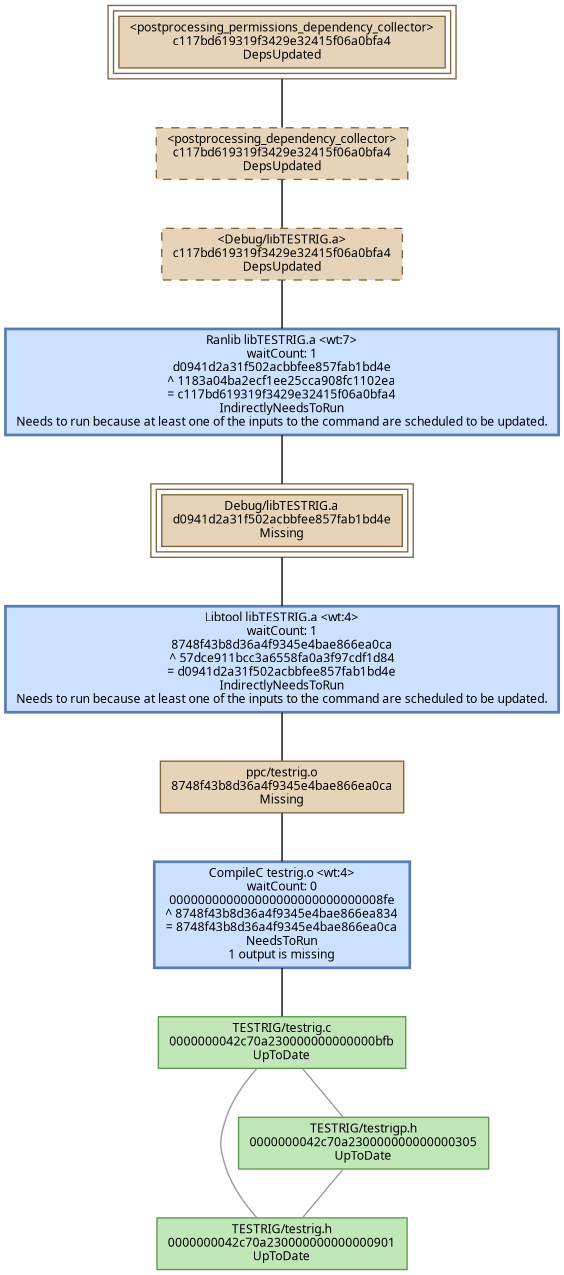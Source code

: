 digraph TESTRIG {
   size = "10.000000,8.500000";
   concentrate = false;

   node [ shape = box, style = filled, color = "0.3 0.5 0.6", fillcolor = "0.3 0.2 0.9", fontname = "Monaco", fontsize = "9" ];
   n00001 [ label = "Debug/libTESTRIG.a\nd0941d2a31f502acbbfee857fab1bd4e\nMissing", color = "0.1 0.5 0.5", fillcolor = "0.1 0.2 0.9", peripheries = 3 ];
   n00002 [ label = "ppc/testrig.o\n8748f43b8d36a4f9345e4bae866ea0ca\nMissing", color = "0.1 0.5 0.5", fillcolor = "0.1 0.2 0.9" ];
   n00003 [ label = "TESTRIG/testrig.c\n0000000042c70a230000000000000bfb\nUpToDate" ];
   n00004 [ label = "<Debug/libTESTRIG.a>\nc117bd619319f3429e32415f06a0bfa4\nDepsUpdated", color = "0.1 0.5 0.5", fillcolor = "0.1 0.2 0.9", style = "filled,dashed" ];
   n00005 [ label = "<postprocessing_dependency_collector>\nc117bd619319f3429e32415f06a0bfa4\nDepsUpdated", color = "0.1 0.5 0.5", fillcolor = "0.1 0.2 0.9", style = "filled,dashed" ];
   n00006 [ label = "<postprocessing_permissions_dependency_collector>\nc117bd619319f3429e32415f06a0bfa4\nDepsUpdated", color = "0.1 0.5 0.5", fillcolor = "0.1 0.2 0.9", peripheries = 3 ];
   n00007 [ label = "TESTRIG/testrig.h\n0000000042c70a230000000000000901\nUpToDate" ];
   n00008 [ label = "TESTRIG/testrigp.h\n0000000042c70a230000000000000305\nUpToDate" ];

   node [ shape = box, style = "filled,bold", color = "0.7 0.5 0.7", fillcolor = "0.7 0.2 1.0", fontname = "Monaco", fontsize = "9" ];
   c00001 [ label = "CompileC testrig.o <wt:4>\nwaitCount: 0\n000000000000000000000000000008fe\n^ 8748f43b8d36a4f9345e4bae866ea834\n= 8748f43b8d36a4f9345e4bae866ea0ca\nNeedsToRun\n1 output is missing", color = "0.6 0.5 0.7", fillcolor = "0.6 0.2 1.0" ];
   c00002 [ label = "Libtool libTESTRIG.a <wt:4>\nwaitCount: 1\n8748f43b8d36a4f9345e4bae866ea0ca\n^ 57dce911bcc3a6558fa0a3f97cdf1d84\n= d0941d2a31f502acbbfee857fab1bd4e\nIndirectlyNeedsToRun\nNeeds to run because at least one of the inputs to the command are scheduled to be updated.", color = "0.6 0.5 0.7", fillcolor = "0.6 0.2 1.0" ];
   c00003 [ label = "Ranlib libTESTRIG.a <wt:7>\nwaitCount: 1\nd0941d2a31f502acbbfee857fab1bd4e\n^ 1183a04ba2ecf1ee25cca908fc1102ea\n= c117bd619319f3429e32415f06a0bfa4\nIndirectlyNeedsToRun\nNeeds to run because at least one of the inputs to the command are scheduled to be updated.", color = "0.6 0.5 0.7", fillcolor = "0.6 0.2 1.0" ];

   edge [ style = solid, color = black, arrowhead = none, arrowtail = normal ];
   n00001 -> { c00002 };
   n00002 -> { c00001 };
   n00004 -> { c00003 };
   n00005 -> { n00004 };
   n00006 -> { n00005 };
   c00001 -> { n00003 };
   c00002 -> { n00002 };
   c00003 -> { n00001 };

   edge [ style = solid, color = gray60, arrowhead = none, arrowtail = normal ];
   n00003 -> { n00007 n00008 };
   n00008 -> { n00007 };
}
